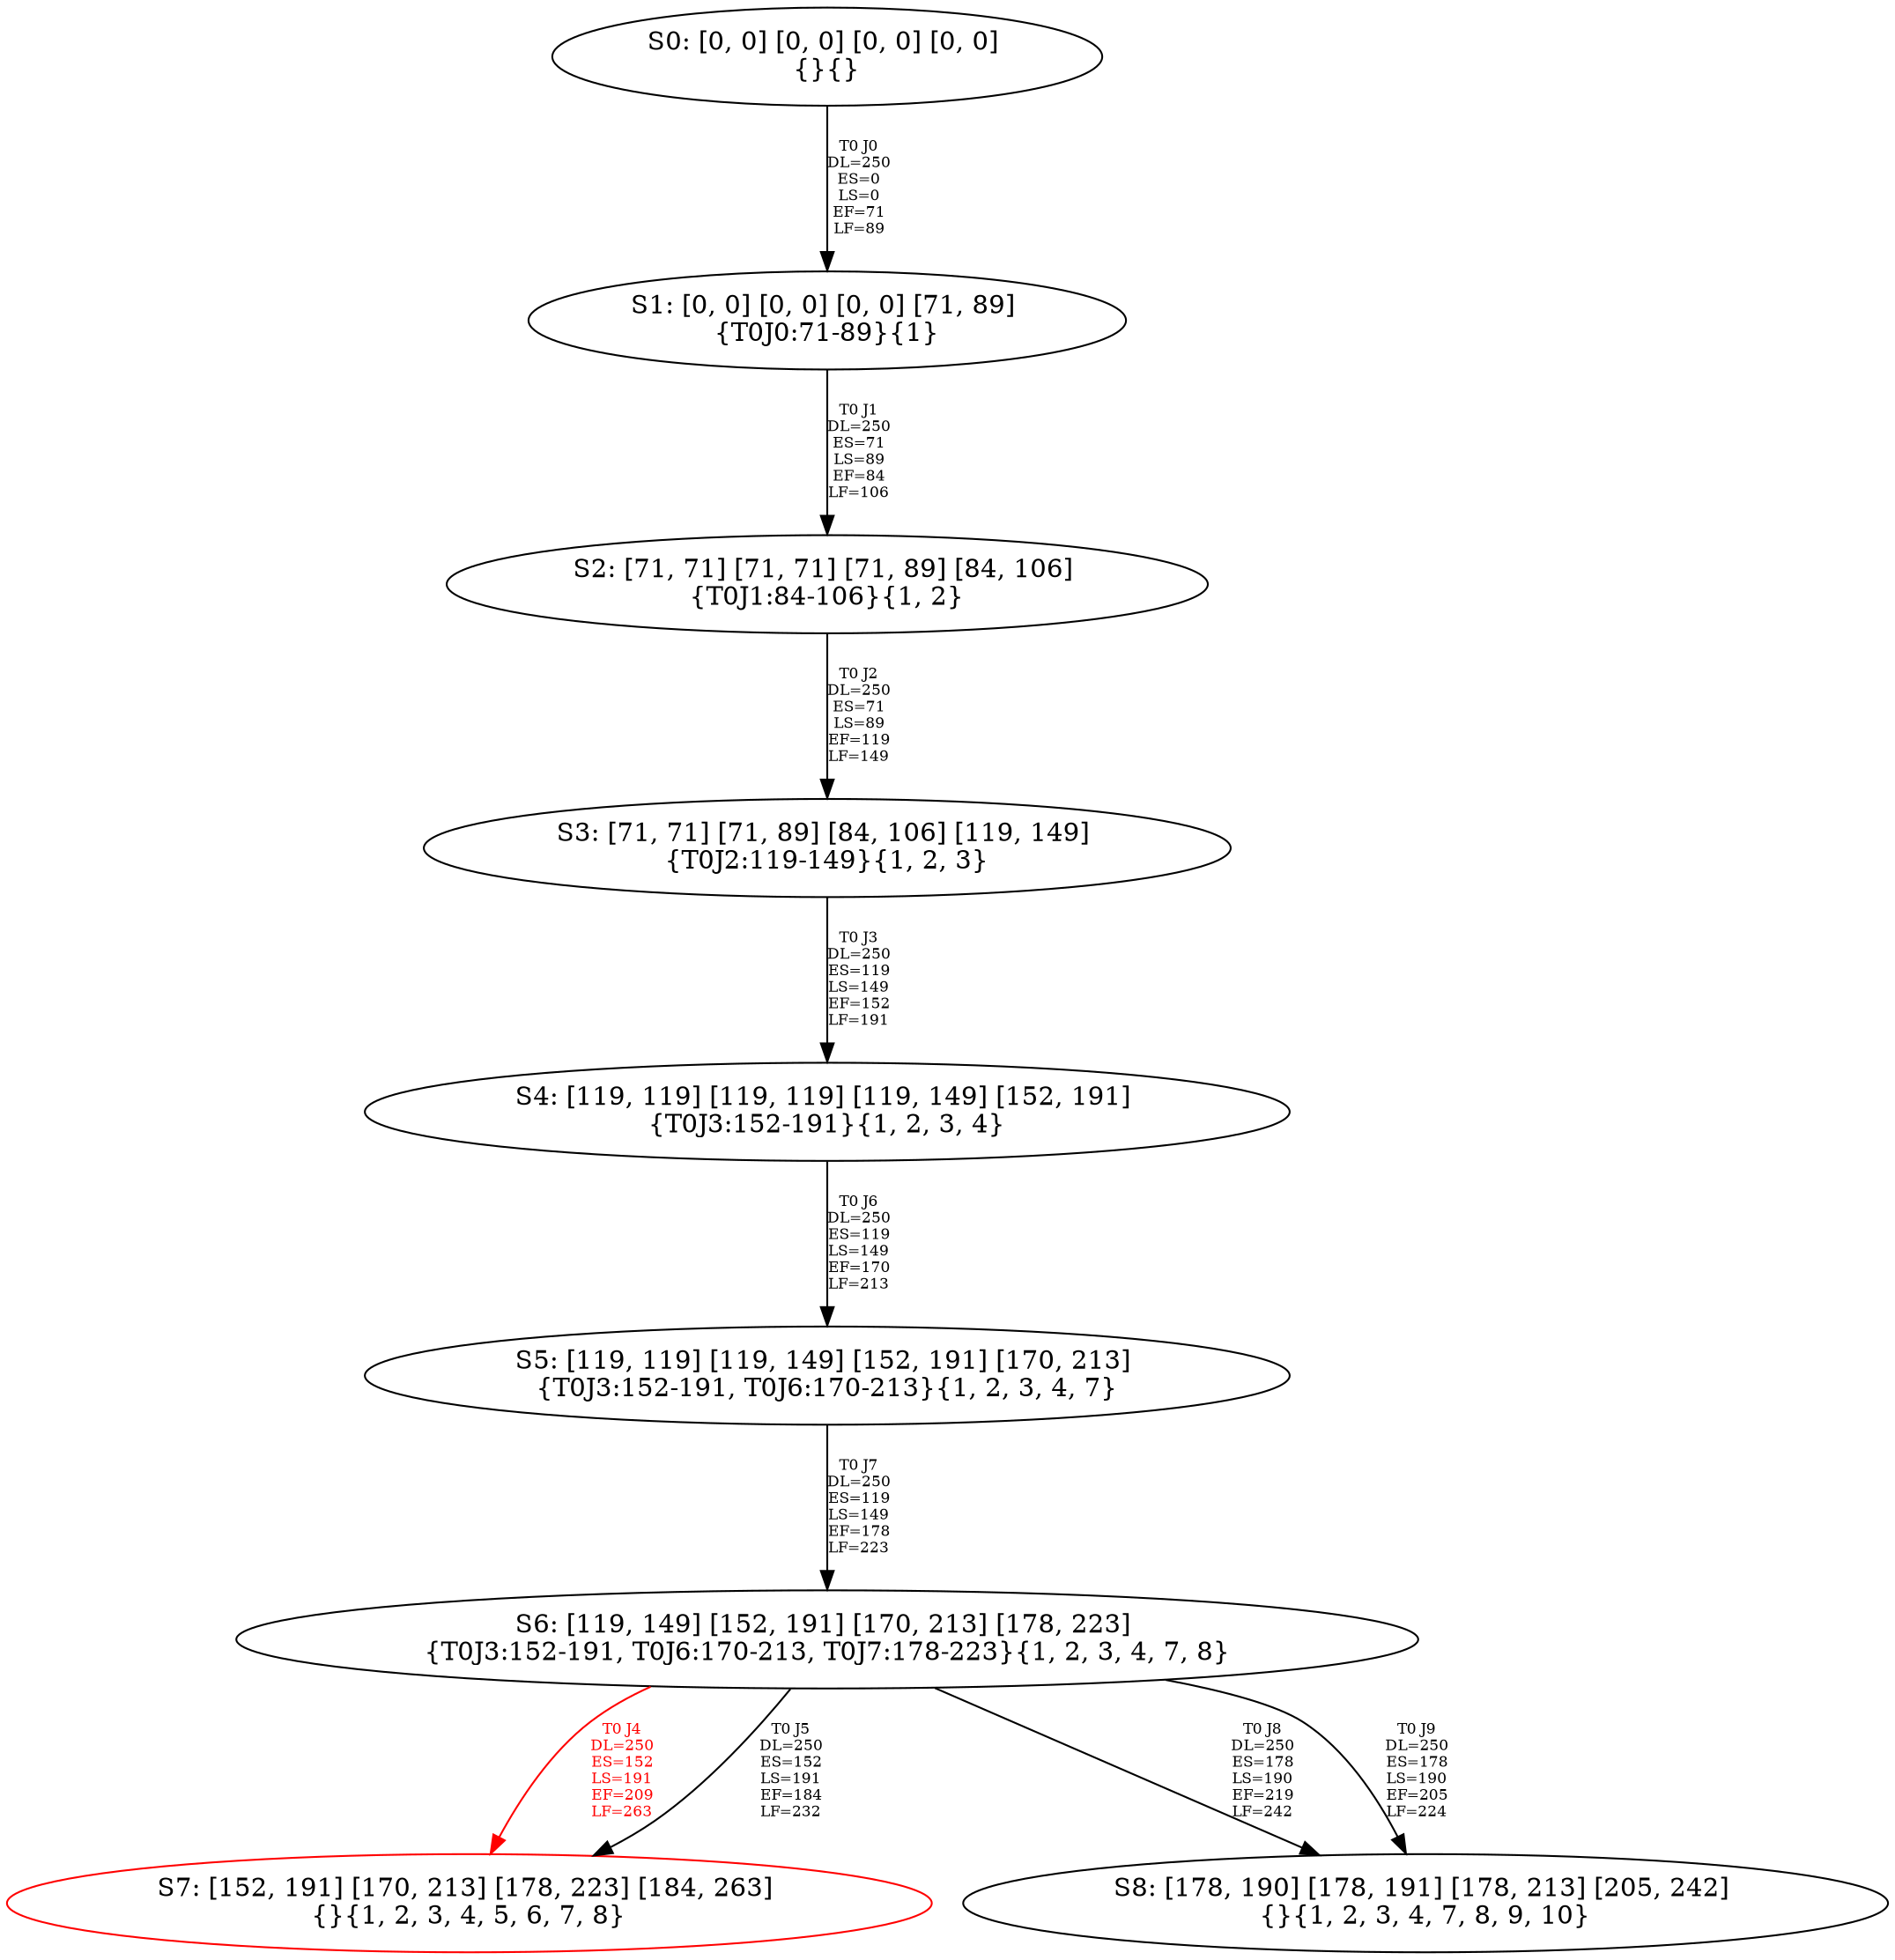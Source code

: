 digraph {
	S0[label="S0: [0, 0] [0, 0] [0, 0] [0, 0] \n{}{}"];
	S1[label="S1: [0, 0] [0, 0] [0, 0] [71, 89] \n{T0J0:71-89}{1}"];
	S2[label="S2: [71, 71] [71, 71] [71, 89] [84, 106] \n{T0J1:84-106}{1, 2}"];
	S3[label="S3: [71, 71] [71, 89] [84, 106] [119, 149] \n{T0J2:119-149}{1, 2, 3}"];
	S4[label="S4: [119, 119] [119, 119] [119, 149] [152, 191] \n{T0J3:152-191}{1, 2, 3, 4}"];
	S5[label="S5: [119, 119] [119, 149] [152, 191] [170, 213] \n{T0J3:152-191, T0J6:170-213}{1, 2, 3, 4, 7}"];
	S6[label="S6: [119, 149] [152, 191] [170, 213] [178, 223] \n{T0J3:152-191, T0J6:170-213, T0J7:178-223}{1, 2, 3, 4, 7, 8}"];
	S7[label="S7: [152, 191] [170, 213] [178, 223] [184, 263] \n{}{1, 2, 3, 4, 5, 6, 7, 8}"];
	S8[label="S8: [178, 190] [178, 191] [178, 213] [205, 242] \n{}{1, 2, 3, 4, 7, 8, 9, 10}"];
	S0 -> S1[label="T0 J0\nDL=250\nES=0\nLS=0\nEF=71\nLF=89",fontsize=8];
	S1 -> S2[label="T0 J1\nDL=250\nES=71\nLS=89\nEF=84\nLF=106",fontsize=8];
	S2 -> S3[label="T0 J2\nDL=250\nES=71\nLS=89\nEF=119\nLF=149",fontsize=8];
	S3 -> S4[label="T0 J3\nDL=250\nES=119\nLS=149\nEF=152\nLF=191",fontsize=8];
	S4 -> S5[label="T0 J6\nDL=250\nES=119\nLS=149\nEF=170\nLF=213",fontsize=8];
	S5 -> S6[label="T0 J7\nDL=250\nES=119\nLS=149\nEF=178\nLF=223",fontsize=8];
	S6 -> S7[label="T0 J4\nDL=250\nES=152\nLS=191\nEF=209\nLF=263",color=Red,fontcolor=Red,fontsize=8];
S7[color=Red];
	S6 -> S7[label="T0 J5\nDL=250\nES=152\nLS=191\nEF=184\nLF=232",fontsize=8];
	S6 -> S8[label="T0 J8\nDL=250\nES=178\nLS=190\nEF=219\nLF=242",fontsize=8];
	S6 -> S8[label="T0 J9\nDL=250\nES=178\nLS=190\nEF=205\nLF=224",fontsize=8];
}
